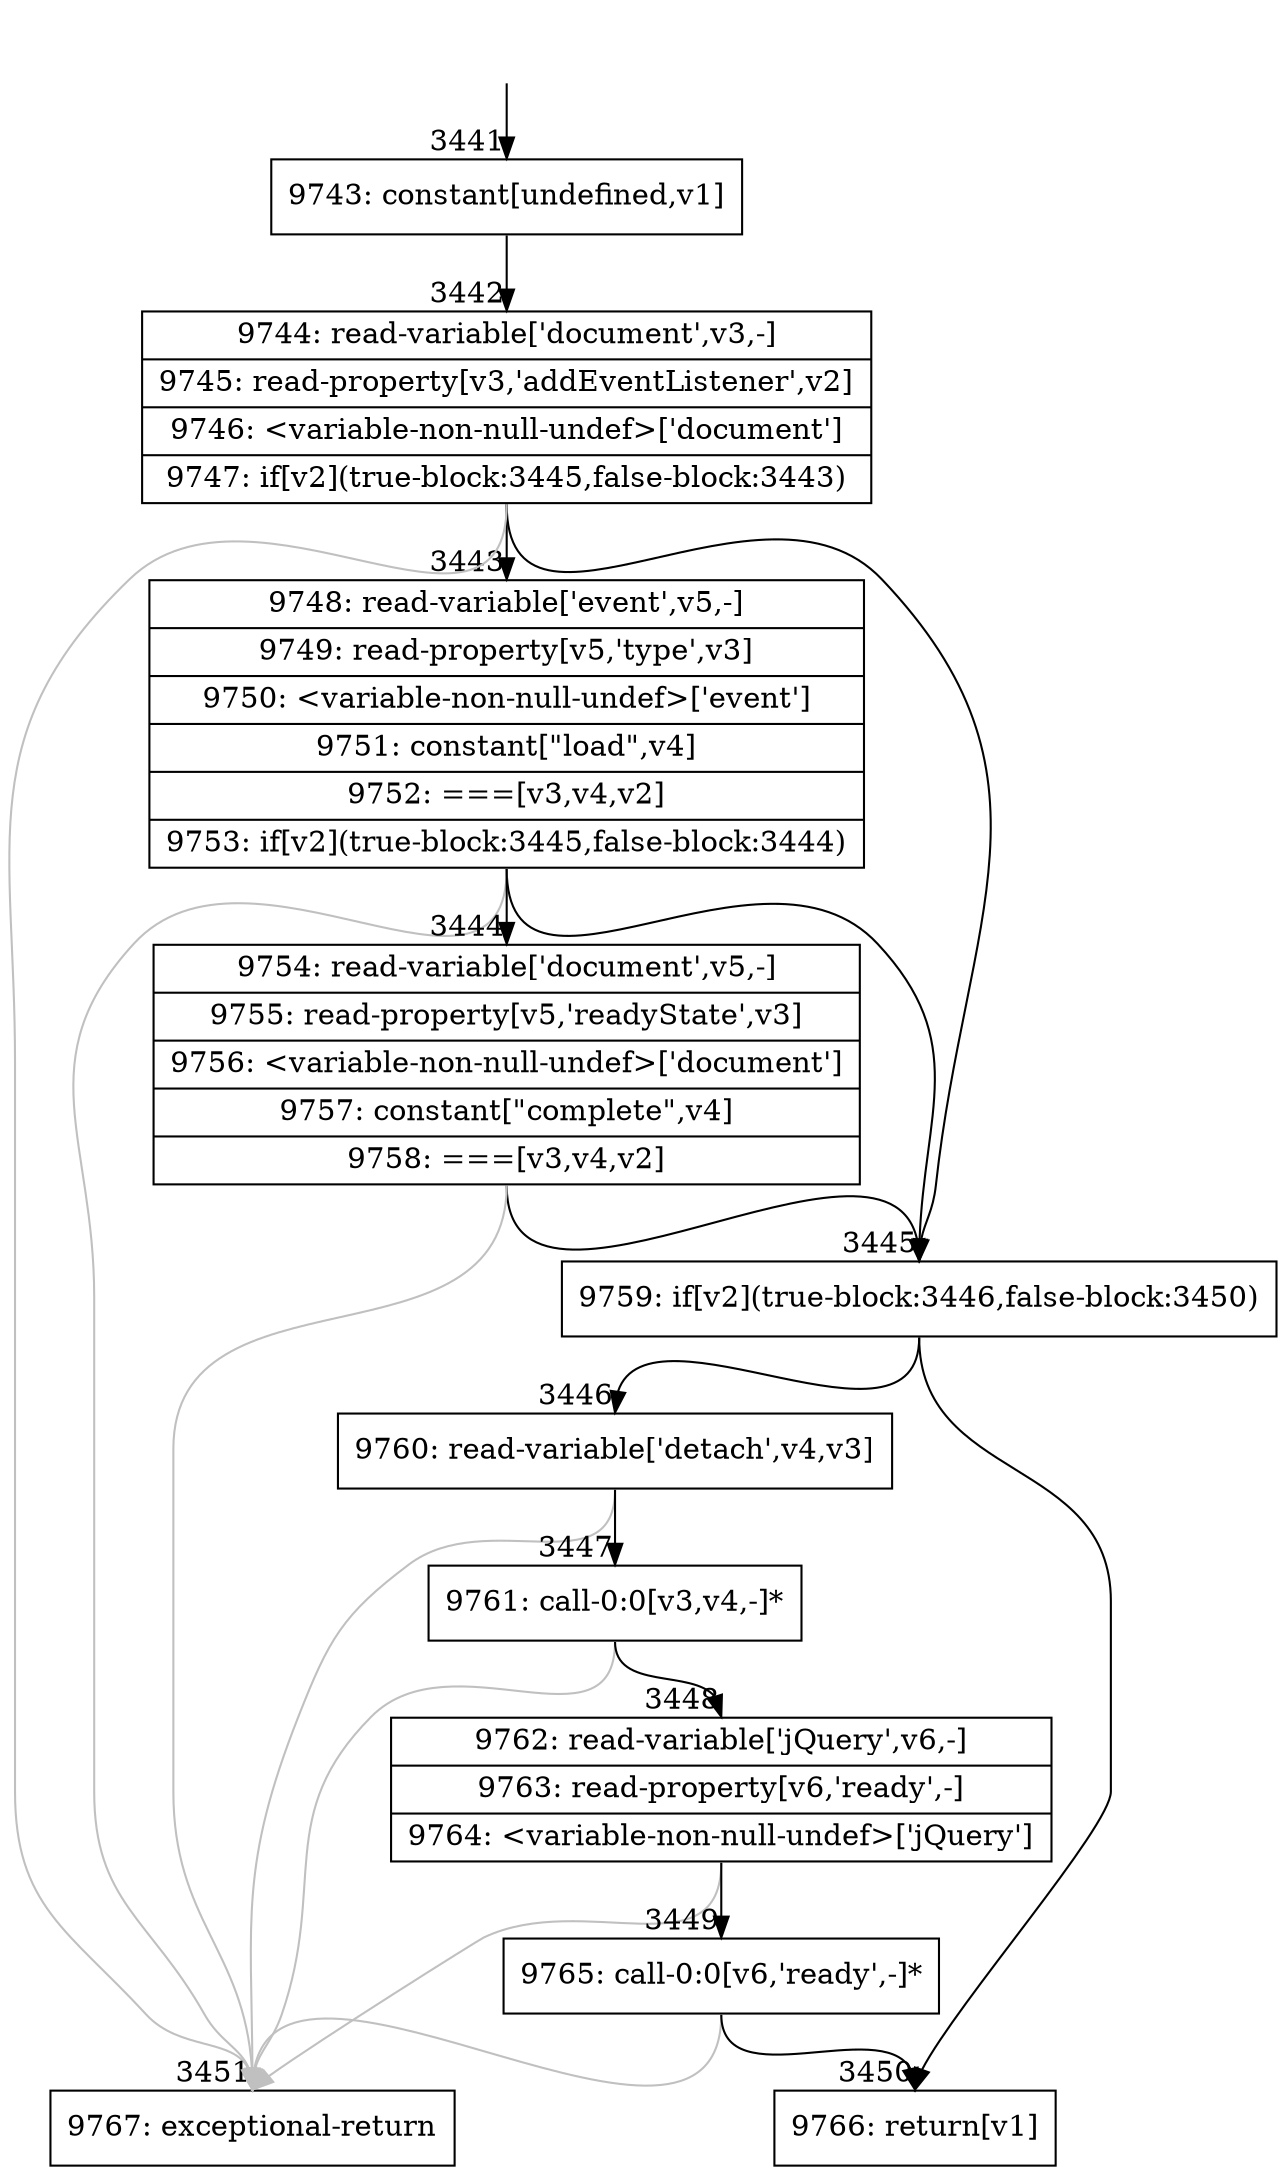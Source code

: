 digraph {
rankdir="TD"
BB_entry235[shape=none,label=""];
BB_entry235 -> BB3441 [tailport=s, headport=n, headlabel="    3441"]
BB3441 [shape=record label="{9743: constant[undefined,v1]}" ] 
BB3441 -> BB3442 [tailport=s, headport=n, headlabel="      3442"]
BB3442 [shape=record label="{9744: read-variable['document',v3,-]|9745: read-property[v3,'addEventListener',v2]|9746: \<variable-non-null-undef\>['document']|9747: if[v2](true-block:3445,false-block:3443)}" ] 
BB3442 -> BB3445 [tailport=s, headport=n, headlabel="      3445"]
BB3442 -> BB3443 [tailport=s, headport=n, headlabel="      3443"]
BB3442 -> BB3451 [tailport=s, headport=n, color=gray, headlabel="      3451"]
BB3443 [shape=record label="{9748: read-variable['event',v5,-]|9749: read-property[v5,'type',v3]|9750: \<variable-non-null-undef\>['event']|9751: constant[\"load\",v4]|9752: ===[v3,v4,v2]|9753: if[v2](true-block:3445,false-block:3444)}" ] 
BB3443 -> BB3445 [tailport=s, headport=n]
BB3443 -> BB3444 [tailport=s, headport=n, headlabel="      3444"]
BB3443 -> BB3451 [tailport=s, headport=n, color=gray]
BB3444 [shape=record label="{9754: read-variable['document',v5,-]|9755: read-property[v5,'readyState',v3]|9756: \<variable-non-null-undef\>['document']|9757: constant[\"complete\",v4]|9758: ===[v3,v4,v2]}" ] 
BB3444 -> BB3445 [tailport=s, headport=n]
BB3444 -> BB3451 [tailport=s, headport=n, color=gray]
BB3445 [shape=record label="{9759: if[v2](true-block:3446,false-block:3450)}" ] 
BB3445 -> BB3446 [tailport=s, headport=n, headlabel="      3446"]
BB3445 -> BB3450 [tailport=s, headport=n, headlabel="      3450"]
BB3446 [shape=record label="{9760: read-variable['detach',v4,v3]}" ] 
BB3446 -> BB3447 [tailport=s, headport=n, headlabel="      3447"]
BB3446 -> BB3451 [tailport=s, headport=n, color=gray]
BB3447 [shape=record label="{9761: call-0:0[v3,v4,-]*}" ] 
BB3447 -> BB3448 [tailport=s, headport=n, headlabel="      3448"]
BB3447 -> BB3451 [tailport=s, headport=n, color=gray]
BB3448 [shape=record label="{9762: read-variable['jQuery',v6,-]|9763: read-property[v6,'ready',-]|9764: \<variable-non-null-undef\>['jQuery']}" ] 
BB3448 -> BB3449 [tailport=s, headport=n, headlabel="      3449"]
BB3448 -> BB3451 [tailport=s, headport=n, color=gray]
BB3449 [shape=record label="{9765: call-0:0[v6,'ready',-]*}" ] 
BB3449 -> BB3450 [tailport=s, headport=n]
BB3449 -> BB3451 [tailport=s, headport=n, color=gray]
BB3450 [shape=record label="{9766: return[v1]}" ] 
BB3451 [shape=record label="{9767: exceptional-return}" ] 
}
